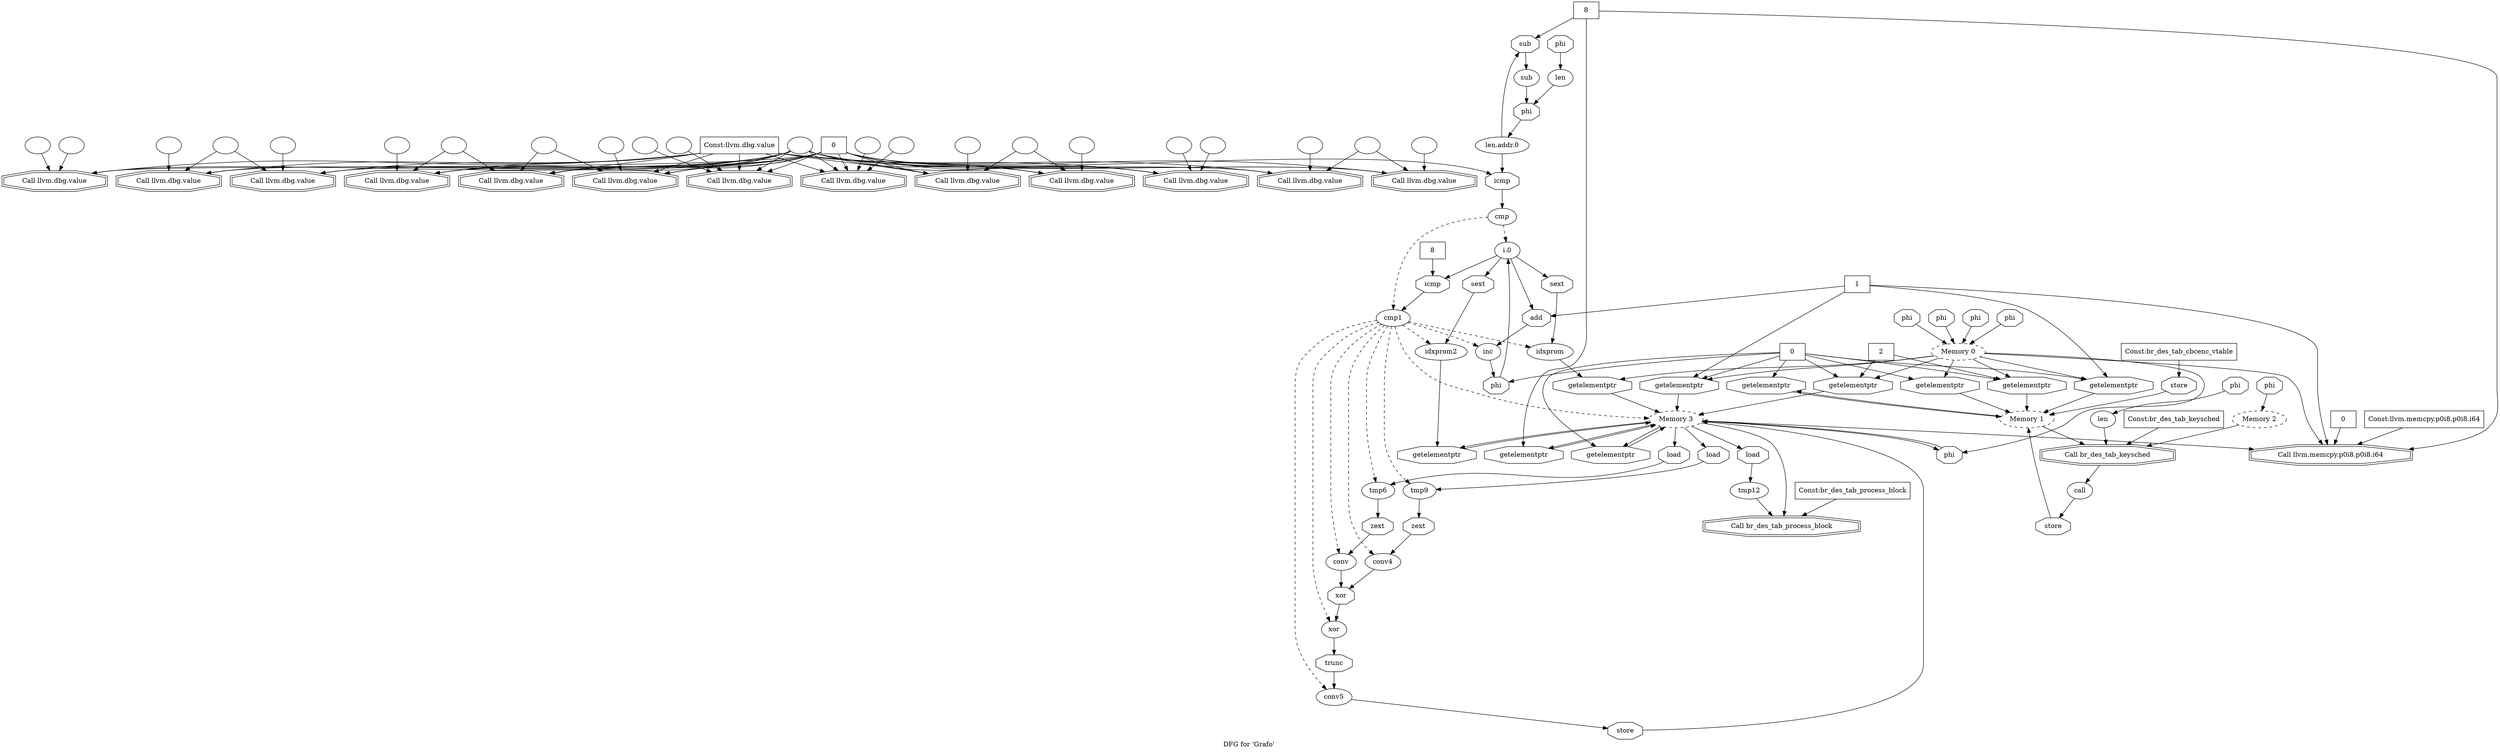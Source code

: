 digraph "DFG for 'Grafo'  "{
label="DFG for 'Grafo' ";
node_0[shape=doubleoctagon,style=solid,label="Call llvm.dbg.value"]
node_5[shape=box,style=solid,label="Const:llvm.dbg.value"]
"node_5"->"node_0"
node_6[shape=doubleoctagon,style=solid,label="Call llvm.dbg.value"]
"node_5"->"node_6"
node_9[shape=doubleoctagon,style=solid,label="Call llvm.dbg.value"]
"node_5"->"node_9"
node_29[shape=doubleoctagon,style=solid,label="Call llvm.dbg.value"]
"node_5"->"node_29"
node_32[shape=doubleoctagon,style=solid,label="Call llvm.dbg.value"]
"node_5"->"node_32"
node_35[shape=doubleoctagon,style=solid,label="Call llvm.dbg.value"]
"node_5"->"node_35"
node_38[shape=doubleoctagon,style=solid,label="Call llvm.dbg.value"]
"node_5"->"node_38"
node_41[shape=doubleoctagon,style=solid,label="Call llvm.dbg.value"]
"node_5"->"node_41"
node_43[shape=doubleoctagon,style=solid,label="Call llvm.dbg.value"]
"node_5"->"node_43"
node_56[shape=doubleoctagon,style=solid,label="Call llvm.dbg.value"]
"node_5"->"node_56"
node_85[shape=doubleoctagon,style=solid,label="Call llvm.dbg.value"]
"node_5"->"node_85"
node_97[shape=doubleoctagon,style=solid,label="Call llvm.dbg.value"]
"node_5"->"node_97"
node_99[shape=doubleoctagon,style=solid,label="Call llvm.dbg.value"]
"node_5"->"node_99"
node_7[shape=ellipse,style=solid,label=""]
"node_7"->"node_6"
node_2[shape=box,style=solid,label="0"]
"node_2"->"node_0"
"node_2"->"node_6"
"node_2"->"node_9"
"node_2"->"node_29"
"node_2"->"node_32"
"node_2"->"node_35"
"node_2"->"node_38"
"node_2"->"node_41"
"node_2"->"node_43"
node_55[shape=octagon,style=solid,label="icmp"]
"node_2"->"node_55"
"node_2"->"node_56"
"node_2"->"node_85"
"node_2"->"node_97"
"node_2"->"node_99"
node_3[shape=ellipse,style=solid,label=""]
"node_3"->"node_0"
node_4[shape=ellipse,style=solid,label=""]
"node_4"->"node_0"
"node_4"->"node_6"
"node_4"->"node_9"
"node_4"->"node_29"
"node_4"->"node_32"
"node_4"->"node_35"
"node_4"->"node_38"
"node_4"->"node_41"
"node_4"->"node_43"
"node_4"->"node_56"
"node_4"->"node_85"
"node_4"->"node_97"
"node_4"->"node_99"
node_1[shape=ellipse,style=solid,label=""]
"node_1"->"node_0"
node_94[shape=doubleoctagon,style=solid,label="Call llvm.memcpy.p0i8.p0i8.i64"]
node_8[shape=ellipse,style=solid,label=""]
"node_8"->"node_6"
node_10[shape=ellipse,style=solid,label=""]
"node_10"->"node_9"
node_11[shape=ellipse,style=solid,label=""]
"node_11"->"node_9"
node_12[shape=ellipse,style=dashed,label="Memory 1"]
node_20[shape=octagon,style=solid,label="getelementptr"]
"node_12"->"node_20"
node_22[shape=doubleoctagon,style=solid,label="Call br_des_tab_keysched"]
"node_12"->"node_22"
node_13[shape=octagon,style=solid,label="getelementptr"]
"node_13"->"node_12"
node_14[shape=ellipse,style=dashed,label="Memory 0"]
"node_14"->"node_94"
"node_14"->"node_13"
node_18[shape=octagon,style=solid,label="getelementptr"]
"node_14"->"node_18"
node_26[shape=octagon,style=solid,label="getelementptr"]
"node_14"->"node_26"
node_52[shape=octagon,style=solid,label="phi"]
"node_14"->"node_52"
node_68[shape=octagon,style=solid,label="getelementptr"]
"node_14"->"node_68"
node_87[shape=octagon,style=solid,label="getelementptr"]
"node_14"->"node_87"
node_90[shape=octagon,style=solid,label="getelementptr"]
"node_14"->"node_90"
node_15[shape=box,style=solid,label="0"]
"node_15"->"node_13"
"node_15"->"node_18"
"node_15"->"node_20"
"node_15"->"node_26"
node_60[shape=octagon,style=solid,label="phi"]
"node_15"->"node_60"
"node_15"->"node_87"
"node_15"->"node_90"
node_91[shape=octagon,style=solid,label="getelementptr"]
"node_15"->"node_91"
node_16[shape=octagon,style=solid,label="store"]
"node_16"->"node_12"
node_17[shape=box,style=solid,label="Const:br_des_tab_cbcenc_vtable"]
"node_17"->"node_16"
"node_18"->"node_12"
node_19[shape=box,style=solid,label="1"]
"node_19"->"node_94"
"node_19"->"node_18"
node_62[shape=octagon,style=solid,label="add"]
"node_19"->"node_62"
"node_19"->"node_90"
"node_20"->"node_12"
node_21[shape=ellipse,style=solid,label="call"]
node_28[shape=octagon,style=solid,label="store"]
"node_21"->"node_28"
"node_22"->"node_21"
node_23[shape=ellipse,style=dashed,label="Memory 2"]
"node_23"->"node_22"
node_24[shape=ellipse,style=solid,label="len"]
"node_24"->"node_22"
node_25[shape=box,style=solid,label="Const:br_des_tab_keysched"]
"node_25"->"node_22"
"node_26"->"node_12"
node_27[shape=box,style=solid,label="2"]
"node_27"->"node_26"
"node_27"->"node_87"
"node_28"->"node_12"
node_30[shape=ellipse,style=solid,label=""]
"node_30"->"node_29"
node_31[shape=ellipse,style=solid,label=""]
"node_31"->"node_29"
node_33[shape=ellipse,style=solid,label=""]
"node_33"->"node_32"
"node_33"->"node_41"
node_34[shape=ellipse,style=solid,label=""]
"node_34"->"node_32"
node_36[shape=ellipse,style=solid,label=""]
"node_36"->"node_35"
"node_36"->"node_43"
node_37[shape=ellipse,style=solid,label=""]
"node_37"->"node_35"
node_39[shape=ellipse,style=solid,label=""]
"node_39"->"node_38"
node_40[shape=ellipse,style=solid,label=""]
"node_40"->"node_38"
"node_40"->"node_99"
node_42[shape=ellipse,style=solid,label=""]
"node_42"->"node_41"
node_44[shape=ellipse,style=solid,label=""]
"node_44"->"node_43"
"node_44"->"node_97"
node_45[shape=ellipse,style=solid,label="len.addr.0"]
node_49[shape=octagon,style=solid,label="sub"]
"node_45"->"node_49"
"node_45"->"node_55"
node_46[shape=octagon,style=solid,label="phi"]
"node_46"->"node_45"
node_47[shape=ellipse,style=solid,label="len"]
"node_47"->"node_46"
node_48[shape=ellipse,style=solid,label="sub"]
"node_48"->"node_46"
"node_49"->"node_48"
node_50[shape=box,style=solid,label="8"]
"node_50"->"node_94"
"node_50"->"node_49"
node_53[shape=octagon,style=solid,label="getelementptr"]
"node_50"->"node_53"
node_51[shape=ellipse,style=dashed,label="Memory 3"]
"node_51"->"node_94"
"node_51"->"node_52"
"node_51"->"node_53"
node_70[shape=octagon,style=solid,label="load"]
"node_51"->"node_70"
node_75[shape=octagon,style=solid,label="getelementptr"]
"node_51"->"node_75"
node_77[shape=octagon,style=solid,label="load"]
"node_51"->"node_77"
node_89[shape=octagon,style=solid,label="load"]
"node_51"->"node_89"
"node_51"->"node_91"
node_92[shape=doubleoctagon,style=solid,label="Call br_des_tab_process_block"]
"node_51"->"node_92"
"node_52"->"node_51"
"node_53"->"node_51"
node_54[shape=ellipse,style=solid,label="cmp"]
node_59[shape=ellipse,style=solid,label="i.0"]
"node_54"->"node_59" [style=dashed]
node_63[shape=ellipse,style=solid,label="cmp1"]
"node_54"->"node_63" [style=dashed]
"node_55"->"node_54"
node_57[shape=ellipse,style=solid,label=""]
"node_57"->"node_56"
node_58[shape=ellipse,style=solid,label=""]
"node_58"->"node_56"
"node_58"->"node_85"
"node_59"->"node_62"
node_64[shape=octagon,style=solid,label="icmp"]
"node_59"->"node_64"
node_67[shape=octagon,style=solid,label="sext"]
"node_59"->"node_67"
node_74[shape=octagon,style=solid,label="sext"]
"node_59"->"node_74"
"node_60"->"node_59"
node_61[shape=ellipse,style=solid,label="inc"]
"node_61"->"node_60"
"node_62"->"node_61"
"node_63"->"node_51" [style=dashed]
"node_63"->"node_61" [style=dashed]
node_66[shape=ellipse,style=solid,label="idxprom"]
"node_63"->"node_66" [style=dashed]
node_69[shape=ellipse,style=solid,label="tmp6"]
"node_63"->"node_69" [style=dashed]
node_71[shape=ellipse,style=solid,label="conv"]
"node_63"->"node_71" [style=dashed]
node_73[shape=ellipse,style=solid,label="idxprom2"]
"node_63"->"node_73" [style=dashed]
node_76[shape=ellipse,style=solid,label="tmp9"]
"node_63"->"node_76" [style=dashed]
node_78[shape=ellipse,style=solid,label="conv4"]
"node_63"->"node_78" [style=dashed]
node_80[shape=ellipse,style=solid,label="xor"]
"node_63"->"node_80" [style=dashed]
node_82[shape=ellipse,style=solid,label="conv5"]
"node_63"->"node_82" [style=dashed]
"node_64"->"node_63"
node_65[shape=box,style=solid,label="8"]
"node_65"->"node_64"
"node_66"->"node_68"
"node_67"->"node_66"
"node_68"->"node_51"
node_72[shape=octagon,style=solid,label="zext"]
"node_69"->"node_72"
"node_70"->"node_69"
node_81[shape=octagon,style=solid,label="xor"]
"node_71"->"node_81"
"node_72"->"node_71"
"node_73"->"node_75"
"node_74"->"node_73"
"node_75"->"node_51"
node_79[shape=octagon,style=solid,label="zext"]
"node_76"->"node_79"
"node_77"->"node_76"
"node_78"->"node_81"
"node_79"->"node_78"
node_83[shape=octagon,style=solid,label="trunc"]
"node_80"->"node_83"
"node_81"->"node_80"
node_84[shape=octagon,style=solid,label="store"]
"node_82"->"node_84"
"node_83"->"node_82"
"node_84"->"node_51"
node_86[shape=ellipse,style=solid,label=""]
"node_86"->"node_85"
"node_87"->"node_51"
node_88[shape=ellipse,style=solid,label="tmp12"]
"node_88"->"node_92"
"node_89"->"node_88"
"node_90"->"node_51"
"node_91"->"node_51"
node_93[shape=box,style=solid,label="Const:br_des_tab_process_block"]
"node_93"->"node_92"
node_95[shape=box,style=solid,label="0"]
"node_95"->"node_94"
node_96[shape=box,style=solid,label="Const:llvm.memcpy.p0i8.p0i8.i64"]
"node_96"->"node_94"
node_98[shape=ellipse,style=solid,label=""]
"node_98"->"node_97"
node_100[shape=ellipse,style=solid,label=""]
"node_100"->"node_99"
node_101[shape=octagon,style=solid,label="phi"]
"node_101"->"node_14"
node_102[shape=octagon,style=solid,label="phi"]
"node_102"->"node_23"
node_103[shape=octagon,style=solid,label="phi"]
"node_103"->"node_24"
node_104[shape=octagon,style=solid,label="phi"]
"node_104"->"node_14"
node_105[shape=octagon,style=solid,label="phi"]
"node_105"->"node_14"
node_106[shape=octagon,style=solid,label="phi"]
"node_106"->"node_14"
node_107[shape=octagon,style=solid,label="phi"]
"node_107"->"node_47"
}

